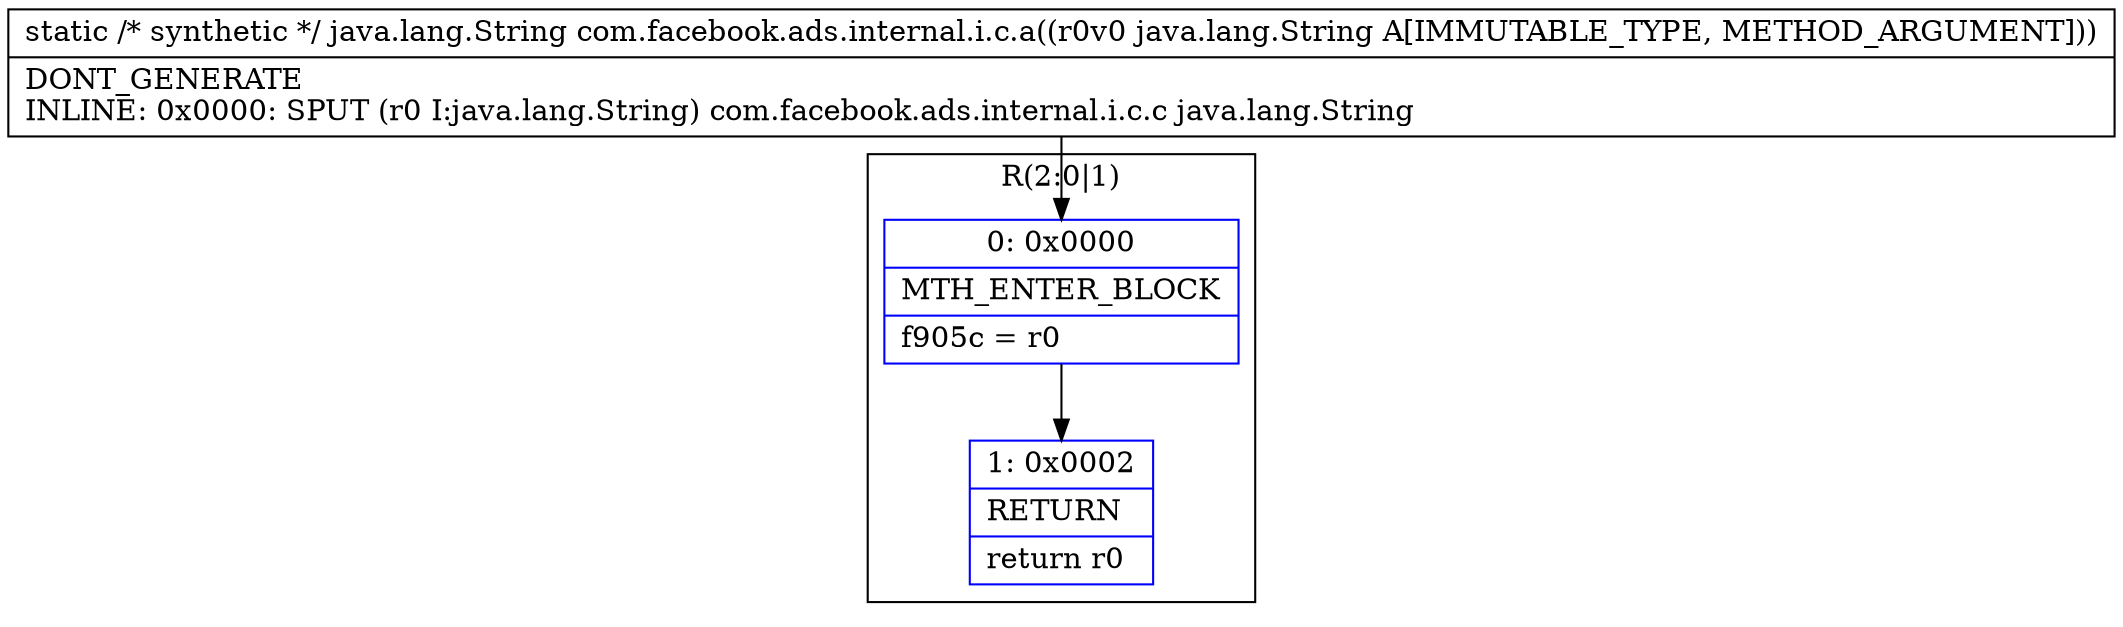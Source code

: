 digraph "CFG forcom.facebook.ads.internal.i.c.a(Ljava\/lang\/String;)Ljava\/lang\/String;" {
subgraph cluster_Region_1358788372 {
label = "R(2:0|1)";
node [shape=record,color=blue];
Node_0 [shape=record,label="{0\:\ 0x0000|MTH_ENTER_BLOCK\l|f905c = r0\l}"];
Node_1 [shape=record,label="{1\:\ 0x0002|RETURN\l|return r0\l}"];
}
MethodNode[shape=record,label="{static \/* synthetic *\/ java.lang.String com.facebook.ads.internal.i.c.a((r0v0 java.lang.String A[IMMUTABLE_TYPE, METHOD_ARGUMENT]))  | DONT_GENERATE\lINLINE: 0x0000: SPUT  (r0 I:java.lang.String) com.facebook.ads.internal.i.c.c java.lang.String\l}"];
MethodNode -> Node_0;
Node_0 -> Node_1;
}

